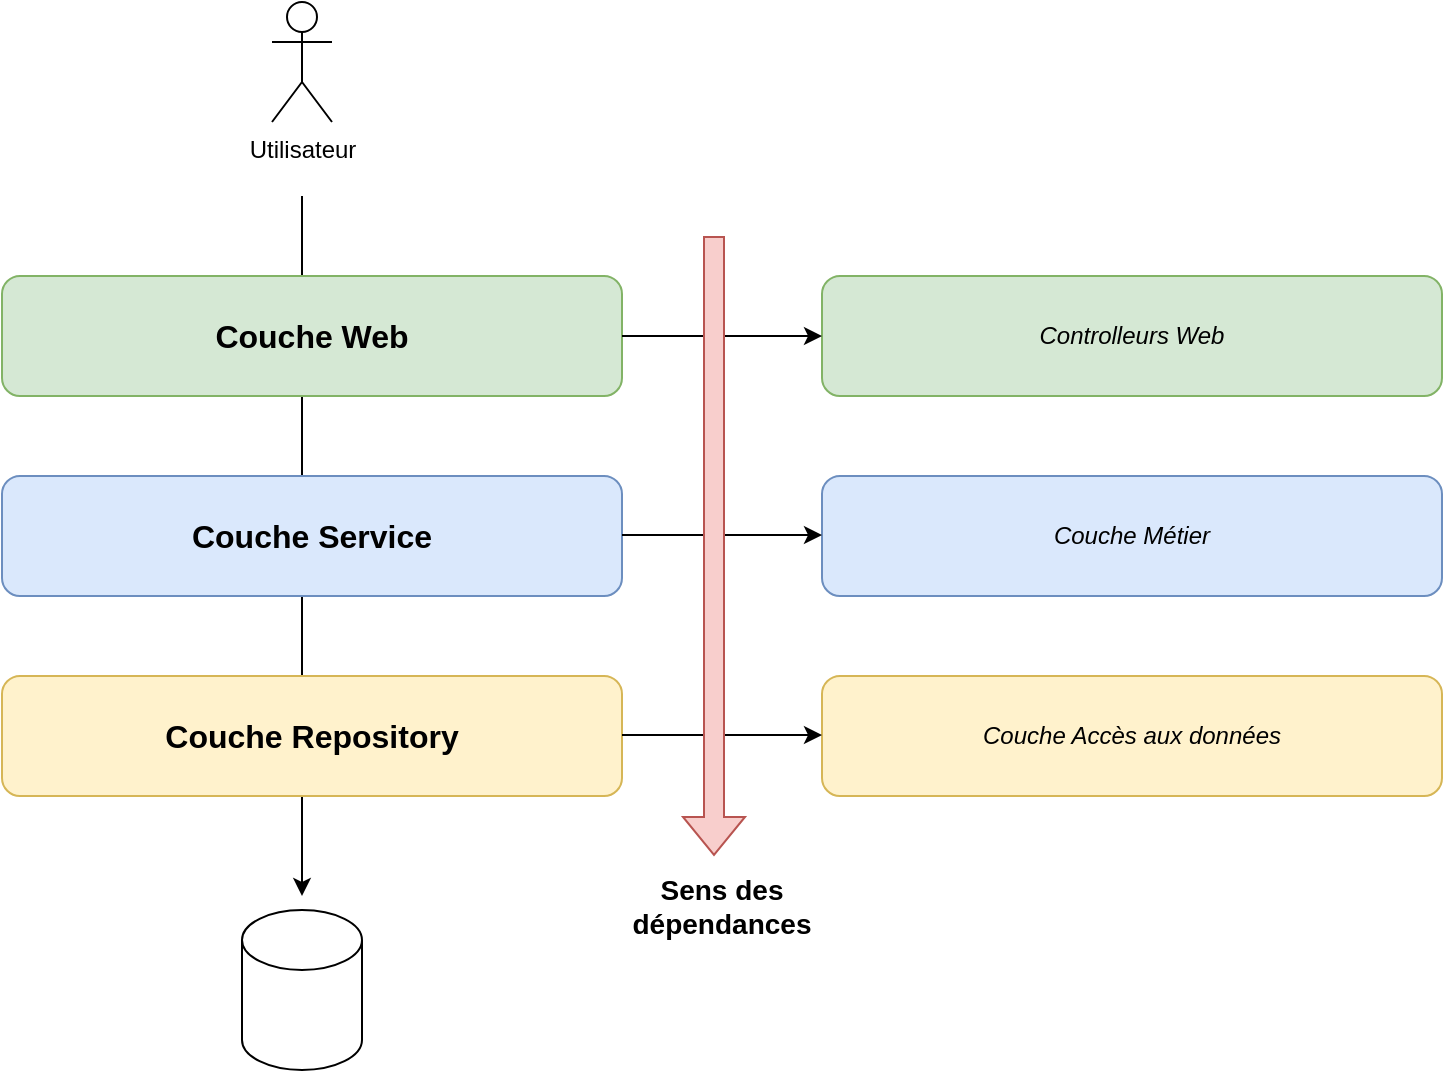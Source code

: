 <mxfile version="22.1.2" type="device">
  <diagram name="Page-1" id="pGTPmX2m-lJm3zJphV35">
    <mxGraphModel dx="979" dy="743" grid="1" gridSize="10" guides="1" tooltips="1" connect="1" arrows="1" fold="1" page="1" pageScale="1" pageWidth="827" pageHeight="1169" math="0" shadow="0">
      <root>
        <mxCell id="0" />
        <mxCell id="1" parent="0" />
        <mxCell id="ZCorL7LaP5cgA4IJe4Bf-20" value="" style="endArrow=classic;html=1;rounded=0;" parent="1" edge="1">
          <mxGeometry width="50" height="50" relative="1" as="geometry">
            <mxPoint x="190" y="220" as="sourcePoint" />
            <mxPoint x="190" y="570" as="targetPoint" />
          </mxGeometry>
        </mxCell>
        <mxCell id="ZCorL7LaP5cgA4IJe4Bf-1" value="Couche Web" style="rounded=1;whiteSpace=wrap;html=1;fillColor=#d5e8d4;strokeColor=#82b366;fontSize=16;fontStyle=1" parent="1" vertex="1">
          <mxGeometry x="40" y="260" width="310" height="60" as="geometry" />
        </mxCell>
        <mxCell id="ZCorL7LaP5cgA4IJe4Bf-2" value="Couche Service" style="rounded=1;whiteSpace=wrap;html=1;fillColor=#dae8fc;strokeColor=#6c8ebf;fontSize=16;fontStyle=1" parent="1" vertex="1">
          <mxGeometry x="40" y="360" width="310" height="60" as="geometry" />
        </mxCell>
        <mxCell id="ZCorL7LaP5cgA4IJe4Bf-3" value="Couche Repository" style="rounded=1;whiteSpace=wrap;html=1;fillColor=#fff2cc;strokeColor=#d6b656;fontSize=16;fontStyle=1" parent="1" vertex="1">
          <mxGeometry x="40" y="460" width="310" height="60" as="geometry" />
        </mxCell>
        <mxCell id="ZCorL7LaP5cgA4IJe4Bf-4" value="Controlleurs Web" style="rounded=1;whiteSpace=wrap;html=1;fillColor=#d5e8d4;strokeColor=#82b366;fontStyle=2" parent="1" vertex="1">
          <mxGeometry x="450" y="260" width="310" height="60" as="geometry" />
        </mxCell>
        <mxCell id="ZCorL7LaP5cgA4IJe4Bf-5" value="Couche Métier" style="rounded=1;whiteSpace=wrap;html=1;fillColor=#dae8fc;strokeColor=#6c8ebf;fontStyle=2" parent="1" vertex="1">
          <mxGeometry x="450" y="360" width="310" height="60" as="geometry" />
        </mxCell>
        <mxCell id="ZCorL7LaP5cgA4IJe4Bf-6" value="Couche Accès aux données" style="rounded=1;whiteSpace=wrap;html=1;fillColor=#fff2cc;strokeColor=#d6b656;fontStyle=2" parent="1" vertex="1">
          <mxGeometry x="450" y="460" width="310" height="60" as="geometry" />
        </mxCell>
        <mxCell id="ZCorL7LaP5cgA4IJe4Bf-7" value="" style="endArrow=classic;html=1;rounded=0;entryX=0;entryY=0.5;entryDx=0;entryDy=0;" parent="1" target="ZCorL7LaP5cgA4IJe4Bf-4" edge="1">
          <mxGeometry width="50" height="50" relative="1" as="geometry">
            <mxPoint x="350" y="290" as="sourcePoint" />
            <mxPoint x="400" y="240" as="targetPoint" />
          </mxGeometry>
        </mxCell>
        <mxCell id="ZCorL7LaP5cgA4IJe4Bf-8" value="" style="endArrow=classic;html=1;rounded=0;entryX=0;entryY=0.5;entryDx=0;entryDy=0;" parent="1" edge="1">
          <mxGeometry width="50" height="50" relative="1" as="geometry">
            <mxPoint x="350" y="389.5" as="sourcePoint" />
            <mxPoint x="450" y="389.5" as="targetPoint" />
          </mxGeometry>
        </mxCell>
        <mxCell id="ZCorL7LaP5cgA4IJe4Bf-9" value="" style="endArrow=classic;html=1;rounded=0;entryX=0;entryY=0.5;entryDx=0;entryDy=0;" parent="1" edge="1">
          <mxGeometry width="50" height="50" relative="1" as="geometry">
            <mxPoint x="350" y="489.5" as="sourcePoint" />
            <mxPoint x="450" y="489.5" as="targetPoint" />
          </mxGeometry>
        </mxCell>
        <mxCell id="ZCorL7LaP5cgA4IJe4Bf-14" value="Sens des dépendances" style="text;html=1;strokeColor=none;fillColor=none;align=center;verticalAlign=middle;whiteSpace=wrap;rounded=0;fontStyle=1;fontSize=14;rotation=0;" parent="1" vertex="1">
          <mxGeometry x="330" y="560" width="140" height="30" as="geometry" />
        </mxCell>
        <mxCell id="ZCorL7LaP5cgA4IJe4Bf-17" value="" style="shape=flexArrow;endArrow=classic;html=1;rounded=0;fillColor=#f8cecc;strokeColor=#b85450;" parent="1" edge="1">
          <mxGeometry width="50" height="50" relative="1" as="geometry">
            <mxPoint x="396" y="240" as="sourcePoint" />
            <mxPoint x="396" y="550" as="targetPoint" />
          </mxGeometry>
        </mxCell>
        <mxCell id="ZCorL7LaP5cgA4IJe4Bf-18" value="Utilisateur" style="shape=umlActor;verticalLabelPosition=bottom;verticalAlign=top;html=1;outlineConnect=0;" parent="1" vertex="1">
          <mxGeometry x="175" y="123" width="30" height="60" as="geometry" />
        </mxCell>
        <mxCell id="ZCorL7LaP5cgA4IJe4Bf-19" value="" style="shape=cylinder3;whiteSpace=wrap;html=1;boundedLbl=1;backgroundOutline=1;size=15;" parent="1" vertex="1">
          <mxGeometry x="160" y="577" width="60" height="80" as="geometry" />
        </mxCell>
      </root>
    </mxGraphModel>
  </diagram>
</mxfile>
